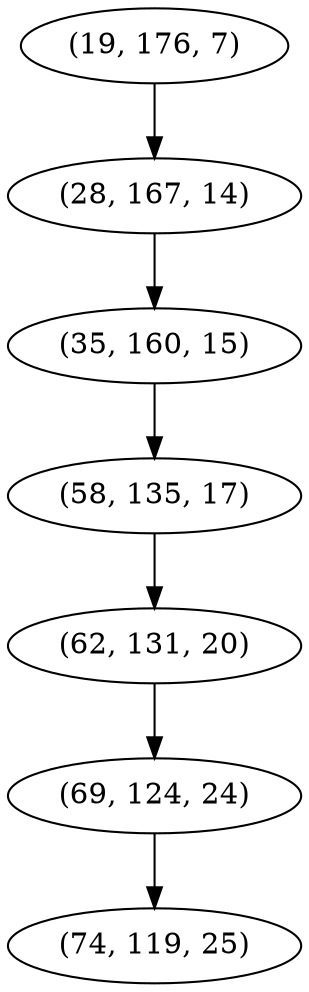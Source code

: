 digraph tree {
    "(19, 176, 7)";
    "(28, 167, 14)";
    "(35, 160, 15)";
    "(58, 135, 17)";
    "(62, 131, 20)";
    "(69, 124, 24)";
    "(74, 119, 25)";
    "(19, 176, 7)" -> "(28, 167, 14)";
    "(28, 167, 14)" -> "(35, 160, 15)";
    "(35, 160, 15)" -> "(58, 135, 17)";
    "(58, 135, 17)" -> "(62, 131, 20)";
    "(62, 131, 20)" -> "(69, 124, 24)";
    "(69, 124, 24)" -> "(74, 119, 25)";
}
